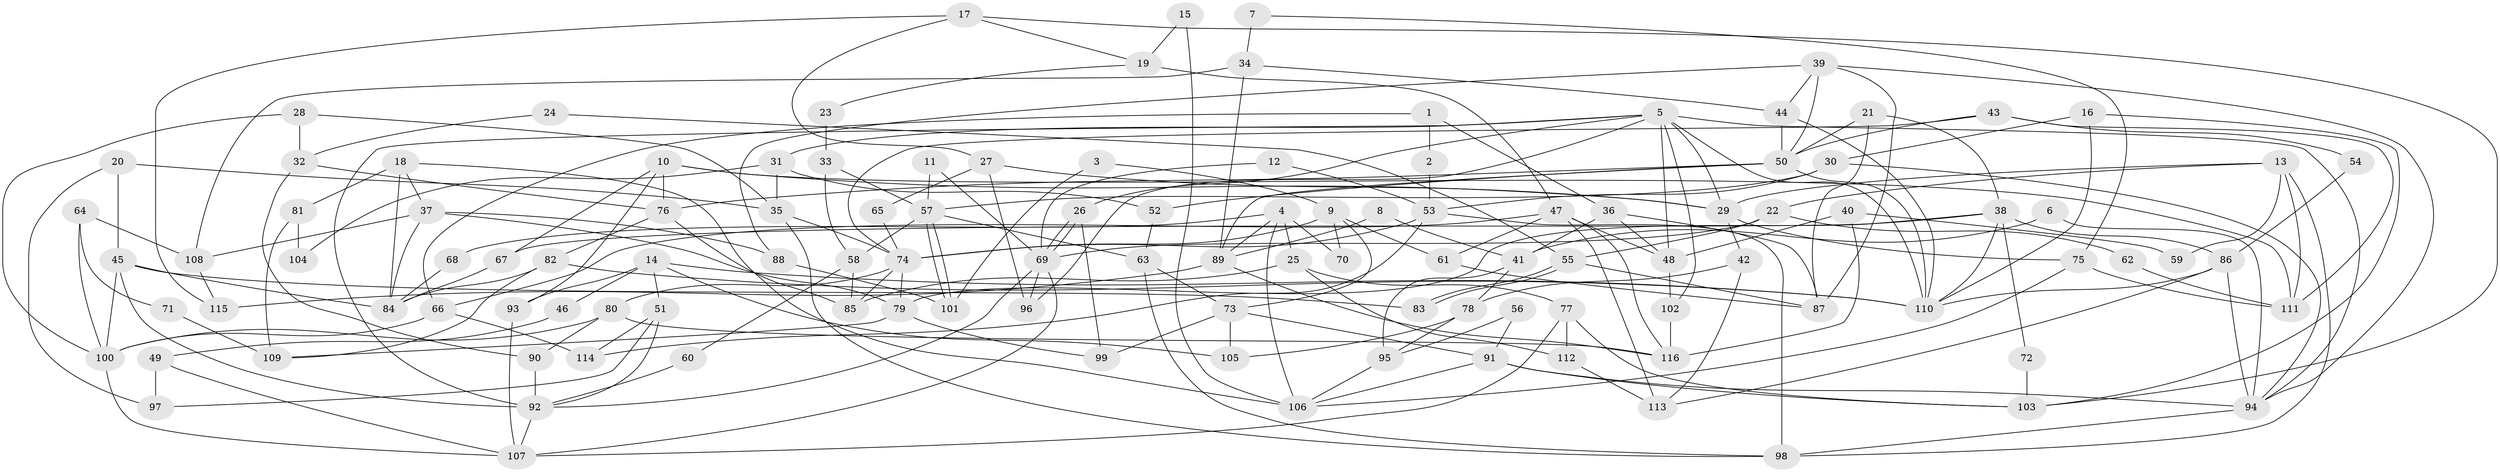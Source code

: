 // coarse degree distribution, {3: 0.1206896551724138, 2: 0.22413793103448276, 5: 0.1724137931034483, 11: 0.05172413793103448, 13: 0.017241379310344827, 4: 0.13793103448275862, 8: 0.05172413793103448, 10: 0.017241379310344827, 7: 0.06896551724137931, 6: 0.1206896551724138, 15: 0.017241379310344827}
// Generated by graph-tools (version 1.1) at 2025/51/03/04/25 22:51:01]
// undirected, 116 vertices, 232 edges
graph export_dot {
  node [color=gray90,style=filled];
  1;
  2;
  3;
  4;
  5;
  6;
  7;
  8;
  9;
  10;
  11;
  12;
  13;
  14;
  15;
  16;
  17;
  18;
  19;
  20;
  21;
  22;
  23;
  24;
  25;
  26;
  27;
  28;
  29;
  30;
  31;
  32;
  33;
  34;
  35;
  36;
  37;
  38;
  39;
  40;
  41;
  42;
  43;
  44;
  45;
  46;
  47;
  48;
  49;
  50;
  51;
  52;
  53;
  54;
  55;
  56;
  57;
  58;
  59;
  60;
  61;
  62;
  63;
  64;
  65;
  66;
  67;
  68;
  69;
  70;
  71;
  72;
  73;
  74;
  75;
  76;
  77;
  78;
  79;
  80;
  81;
  82;
  83;
  84;
  85;
  86;
  87;
  88;
  89;
  90;
  91;
  92;
  93;
  94;
  95;
  96;
  97;
  98;
  99;
  100;
  101;
  102;
  103;
  104;
  105;
  106;
  107;
  108;
  109;
  110;
  111;
  112;
  113;
  114;
  115;
  116;
  1 -- 36;
  1 -- 66;
  1 -- 2;
  2 -- 53;
  3 -- 101;
  3 -- 9;
  4 -- 89;
  4 -- 106;
  4 -- 25;
  4 -- 68;
  4 -- 70;
  5 -- 110;
  5 -- 94;
  5 -- 26;
  5 -- 29;
  5 -- 31;
  5 -- 48;
  5 -- 92;
  5 -- 96;
  5 -- 102;
  6 -- 41;
  6 -- 94;
  7 -- 75;
  7 -- 34;
  8 -- 41;
  8 -- 89;
  9 -- 74;
  9 -- 73;
  9 -- 61;
  9 -- 70;
  10 -- 76;
  10 -- 111;
  10 -- 29;
  10 -- 67;
  10 -- 93;
  11 -- 69;
  11 -- 57;
  12 -- 53;
  12 -- 69;
  13 -- 29;
  13 -- 98;
  13 -- 22;
  13 -- 59;
  13 -- 111;
  14 -- 110;
  14 -- 105;
  14 -- 46;
  14 -- 51;
  14 -- 93;
  15 -- 19;
  15 -- 106;
  16 -- 103;
  16 -- 110;
  16 -- 30;
  17 -- 115;
  17 -- 27;
  17 -- 19;
  17 -- 103;
  18 -- 37;
  18 -- 84;
  18 -- 81;
  18 -- 106;
  19 -- 47;
  19 -- 23;
  20 -- 35;
  20 -- 45;
  20 -- 97;
  21 -- 38;
  21 -- 50;
  21 -- 87;
  22 -- 69;
  22 -- 55;
  22 -- 62;
  23 -- 33;
  24 -- 55;
  24 -- 32;
  25 -- 112;
  25 -- 77;
  25 -- 85;
  26 -- 69;
  26 -- 69;
  26 -- 99;
  27 -- 29;
  27 -- 96;
  27 -- 65;
  28 -- 100;
  28 -- 35;
  28 -- 32;
  29 -- 42;
  29 -- 75;
  30 -- 57;
  30 -- 53;
  30 -- 94;
  31 -- 35;
  31 -- 52;
  31 -- 104;
  32 -- 76;
  32 -- 90;
  33 -- 57;
  33 -- 58;
  34 -- 89;
  34 -- 44;
  34 -- 108;
  35 -- 74;
  35 -- 98;
  36 -- 48;
  36 -- 87;
  36 -- 41;
  37 -- 79;
  37 -- 84;
  37 -- 88;
  37 -- 108;
  38 -- 67;
  38 -- 110;
  38 -- 72;
  38 -- 79;
  38 -- 86;
  39 -- 87;
  39 -- 50;
  39 -- 44;
  39 -- 88;
  39 -- 94;
  40 -- 116;
  40 -- 48;
  40 -- 59;
  41 -- 78;
  41 -- 95;
  42 -- 113;
  42 -- 78;
  43 -- 74;
  43 -- 111;
  43 -- 50;
  43 -- 54;
  44 -- 110;
  44 -- 50;
  45 -- 100;
  45 -- 92;
  45 -- 83;
  45 -- 84;
  46 -- 49;
  47 -- 116;
  47 -- 61;
  47 -- 48;
  47 -- 66;
  47 -- 113;
  48 -- 102;
  49 -- 97;
  49 -- 107;
  50 -- 52;
  50 -- 76;
  50 -- 89;
  50 -- 110;
  51 -- 92;
  51 -- 97;
  51 -- 114;
  52 -- 63;
  53 -- 74;
  53 -- 98;
  53 -- 114;
  54 -- 86;
  55 -- 83;
  55 -- 83;
  55 -- 87;
  56 -- 95;
  56 -- 91;
  57 -- 63;
  57 -- 101;
  57 -- 101;
  57 -- 58;
  58 -- 85;
  58 -- 60;
  60 -- 92;
  61 -- 87;
  62 -- 111;
  63 -- 98;
  63 -- 73;
  64 -- 100;
  64 -- 108;
  64 -- 71;
  65 -- 74;
  66 -- 114;
  66 -- 100;
  67 -- 84;
  68 -- 84;
  69 -- 107;
  69 -- 92;
  69 -- 96;
  71 -- 109;
  72 -- 103;
  73 -- 91;
  73 -- 99;
  73 -- 105;
  74 -- 80;
  74 -- 79;
  74 -- 85;
  75 -- 106;
  75 -- 111;
  76 -- 85;
  76 -- 82;
  77 -- 107;
  77 -- 103;
  77 -- 112;
  78 -- 95;
  78 -- 105;
  79 -- 99;
  79 -- 109;
  80 -- 100;
  80 -- 90;
  80 -- 116;
  81 -- 109;
  81 -- 104;
  82 -- 110;
  82 -- 84;
  82 -- 109;
  86 -- 94;
  86 -- 110;
  86 -- 113;
  88 -- 101;
  89 -- 116;
  89 -- 115;
  90 -- 92;
  91 -- 103;
  91 -- 94;
  91 -- 106;
  92 -- 107;
  93 -- 107;
  94 -- 98;
  95 -- 106;
  100 -- 107;
  102 -- 116;
  108 -- 115;
  112 -- 113;
}
